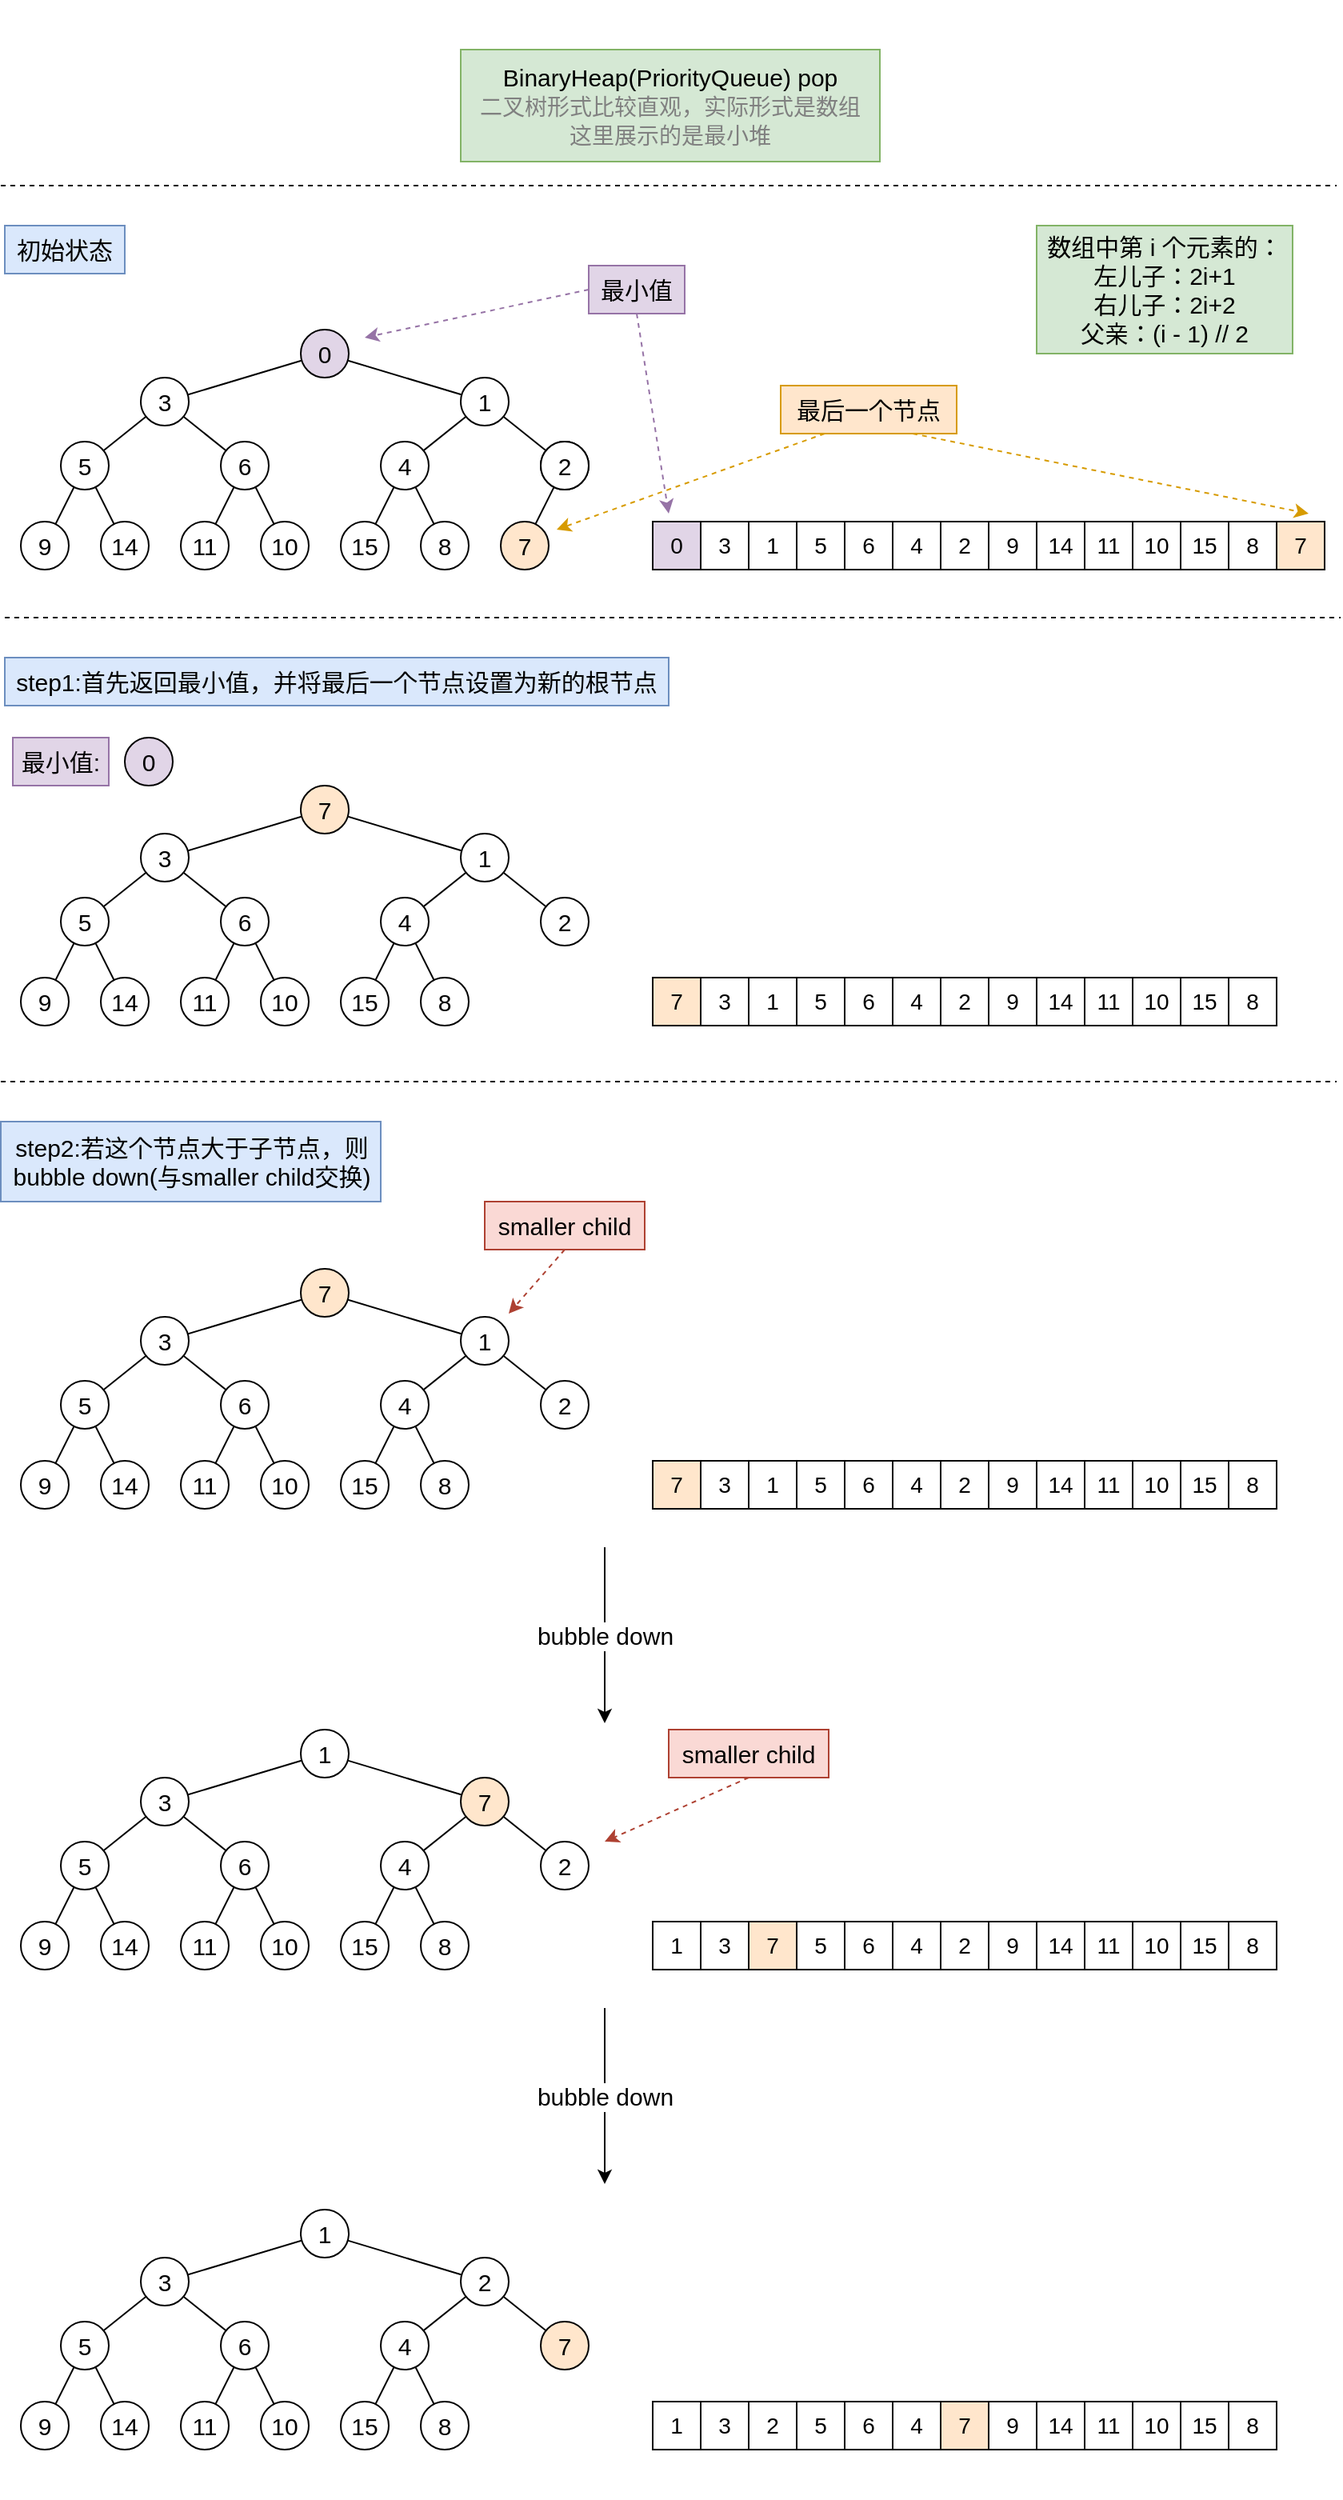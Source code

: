 <mxfile>
    <diagram id="zaUrqFMK4C-lqB4-PGLN" name="Page-1">
        <mxGraphModel dx="944" dy="985" grid="1" gridSize="10" guides="1" tooltips="1" connect="1" arrows="1" fold="1" page="0" pageScale="1" pageWidth="850" pageHeight="1100" background="#ffffff" math="0" shadow="0">
            <root>
                <mxCell id="0"/>
                <mxCell id="1" parent="0"/>
                <mxCell id="56" value="BinaryHeap(PriorityQueue) pop&lt;br&gt;&lt;font style=&quot;font-size: 14px;&quot; color=&quot;#808080&quot;&gt;二叉树形式比较直观，实际形式是数组&lt;br&gt;这里展示的是最小堆&lt;br&gt;&lt;/font&gt;" style="text;html=1;strokeColor=#82b366;fillColor=#d5e8d4;align=center;verticalAlign=middle;whiteSpace=wrap;rounded=0;fontSize=15;fontColor=#000000;" parent="1" vertex="1">
                    <mxGeometry x="290" y="-20" width="262" height="70" as="geometry"/>
                </mxCell>
                <mxCell id="57" value="" style="line;strokeWidth=1;html=1;fontColor=#000000;dashed=1;fillColor=#FFFFFF;strokeColor=#FFFFFF;" parent="1" vertex="1">
                    <mxGeometry x="5" y="-50" width="835" height="10" as="geometry"/>
                </mxCell>
                <mxCell id="58" value="" style="line;strokeWidth=1;html=1;fontColor=#000000;dashed=1;strokeColor=#000000;" parent="1" vertex="1">
                    <mxGeometry x="2.5" y="60" width="835" height="10" as="geometry"/>
                </mxCell>
                <mxCell id="59" value="初始状态" style="text;html=1;strokeColor=#6c8ebf;fillColor=#dae8fc;align=center;verticalAlign=middle;whiteSpace=wrap;rounded=0;strokeWidth=1;fontColor=#000000;fontSize=15;" parent="1" vertex="1">
                    <mxGeometry x="5" y="90" width="75" height="30" as="geometry"/>
                </mxCell>
                <mxCell id="73" value="数组中第 i 个元素的：&lt;br&gt;左儿子：2i+1&lt;br&gt;右儿子：2i+2&lt;br&gt;父亲：(i - 1) // 2" style="text;html=1;strokeColor=#82b366;fillColor=#d5e8d4;align=center;verticalAlign=middle;whiteSpace=wrap;rounded=0;strokeWidth=1;fontSize=15;fontColor=#000000;" parent="1" vertex="1">
                    <mxGeometry x="650" y="90" width="160" height="80" as="geometry"/>
                </mxCell>
                <mxCell id="74" value="" style="line;strokeWidth=1;html=1;fontColor=#000000;dashed=1;strokeColor=#000000;" parent="1" vertex="1">
                    <mxGeometry x="5" y="330" width="835" height="10" as="geometry"/>
                </mxCell>
                <mxCell id="75" value="step1:首先返回最小值，并将最后一个节点设置为新的根节点" style="text;html=1;strokeColor=#6c8ebf;fillColor=#dae8fc;align=center;verticalAlign=middle;whiteSpace=wrap;rounded=0;strokeWidth=1;fontColor=#000000;fontSize=15;" parent="1" vertex="1">
                    <mxGeometry x="5" y="360" width="415" height="30" as="geometry"/>
                </mxCell>
                <mxCell id="76" value="" style="endArrow=none;html=1;fontSize=15;strokeColor=#000000;fontColor=#000000;" parent="1" edge="1">
                    <mxGeometry width="50" height="50" relative="1" as="geometry">
                        <mxPoint x="105" y="485" as="sourcePoint"/>
                        <mxPoint x="155" y="525" as="targetPoint"/>
                    </mxGeometry>
                </mxCell>
                <mxCell id="77" value="" style="endArrow=none;html=1;fontSize=15;strokeColor=#000000;fontColor=#000000;" parent="1" edge="1">
                    <mxGeometry width="50" height="50" relative="1" as="geometry">
                        <mxPoint x="305" y="485" as="sourcePoint"/>
                        <mxPoint x="255" y="525" as="targetPoint"/>
                    </mxGeometry>
                </mxCell>
                <mxCell id="78" value="" style="endArrow=none;html=1;fontSize=15;strokeColor=#000000;fontColor=#000000;" parent="1" edge="1">
                    <mxGeometry width="50" height="50" relative="1" as="geometry">
                        <mxPoint x="305" y="485" as="sourcePoint"/>
                        <mxPoint x="355" y="525" as="targetPoint"/>
                    </mxGeometry>
                </mxCell>
                <mxCell id="80" value="" style="endArrow=none;html=1;fontSize=15;strokeColor=#000000;fontColor=#000000;" parent="1" edge="1">
                    <mxGeometry width="50" height="50" relative="1" as="geometry">
                        <mxPoint x="280" y="575" as="sourcePoint"/>
                        <mxPoint x="255" y="525" as="targetPoint"/>
                    </mxGeometry>
                </mxCell>
                <mxCell id="81" value="" style="endArrow=none;html=1;fontSize=15;strokeColor=#000000;fontColor=#000000;" parent="1" edge="1">
                    <mxGeometry width="50" height="50" relative="1" as="geometry">
                        <mxPoint x="230" y="575" as="sourcePoint"/>
                        <mxPoint x="255" y="525" as="targetPoint"/>
                    </mxGeometry>
                </mxCell>
                <mxCell id="82" value="" style="endArrow=none;html=1;fontSize=15;strokeColor=#000000;fontColor=#000000;" parent="1" edge="1">
                    <mxGeometry width="50" height="50" relative="1" as="geometry">
                        <mxPoint x="180" y="575" as="sourcePoint"/>
                        <mxPoint x="155" y="525" as="targetPoint"/>
                    </mxGeometry>
                </mxCell>
                <mxCell id="83" value="" style="endArrow=none;html=1;fontSize=15;strokeColor=#000000;fontColor=#000000;" parent="1" edge="1">
                    <mxGeometry width="50" height="50" relative="1" as="geometry">
                        <mxPoint x="130" y="575" as="sourcePoint"/>
                        <mxPoint x="155" y="525" as="targetPoint"/>
                    </mxGeometry>
                </mxCell>
                <mxCell id="84" value="" style="endArrow=none;html=1;fontSize=15;strokeColor=#000000;fontColor=#000000;" parent="1" edge="1">
                    <mxGeometry width="50" height="50" relative="1" as="geometry">
                        <mxPoint x="80" y="575" as="sourcePoint"/>
                        <mxPoint x="55" y="525" as="targetPoint"/>
                    </mxGeometry>
                </mxCell>
                <mxCell id="85" value="" style="endArrow=none;html=1;fontSize=15;strokeColor=#000000;fontColor=#000000;" parent="1" edge="1">
                    <mxGeometry width="50" height="50" relative="1" as="geometry">
                        <mxPoint x="30" y="575" as="sourcePoint"/>
                        <mxPoint x="55" y="525" as="targetPoint"/>
                    </mxGeometry>
                </mxCell>
                <mxCell id="86" value="" style="endArrow=none;html=1;fontSize=15;strokeColor=#000000;fontColor=#000000;" parent="1" edge="1">
                    <mxGeometry width="50" height="50" relative="1" as="geometry">
                        <mxPoint x="105" y="485" as="sourcePoint"/>
                        <mxPoint x="55" y="525" as="targetPoint"/>
                    </mxGeometry>
                </mxCell>
                <mxCell id="87" value="" style="endArrow=none;html=1;fontSize=15;strokeColor=#000000;fontColor=#000000;" parent="1" edge="1">
                    <mxGeometry width="50" height="50" relative="1" as="geometry">
                        <mxPoint x="105" y="485" as="sourcePoint"/>
                        <mxPoint x="205" y="455" as="targetPoint"/>
                    </mxGeometry>
                </mxCell>
                <mxCell id="88" value="" style="endArrow=none;html=1;fontSize=15;strokeColor=#000000;fontColor=#000000;" parent="1" edge="1">
                    <mxGeometry width="50" height="50" relative="1" as="geometry">
                        <mxPoint x="305" y="485" as="sourcePoint"/>
                        <mxPoint x="205" y="455" as="targetPoint"/>
                    </mxGeometry>
                </mxCell>
                <mxCell id="89" value="3" style="ellipse;whiteSpace=wrap;html=1;aspect=fixed;fontSize=15;strokeColor=#000000;fontColor=#000000;fillColor=#FFFFFF;" parent="1" vertex="1">
                    <mxGeometry x="90" y="470" width="30" height="30" as="geometry"/>
                </mxCell>
                <mxCell id="90" value="7" style="ellipse;whiteSpace=wrap;html=1;aspect=fixed;fontSize=15;strokeColor=#000000;fillColor=#ffe6cc;" parent="1" vertex="1">
                    <mxGeometry x="190" y="440" width="30" height="30" as="geometry"/>
                </mxCell>
                <mxCell id="91" value="1" style="ellipse;whiteSpace=wrap;html=1;aspect=fixed;fontSize=15;strokeColor=#000000;fontColor=#000000;fillColor=#FFFFFF;" parent="1" vertex="1">
                    <mxGeometry x="290" y="470" width="30" height="30" as="geometry"/>
                </mxCell>
                <mxCell id="92" value="5" style="ellipse;whiteSpace=wrap;html=1;aspect=fixed;fontSize=15;strokeColor=#000000;fontColor=#000000;fillColor=#FFFFFF;" parent="1" vertex="1">
                    <mxGeometry x="40" y="510" width="30" height="30" as="geometry"/>
                </mxCell>
                <mxCell id="93" value="6" style="ellipse;whiteSpace=wrap;html=1;aspect=fixed;fontSize=15;strokeColor=#000000;fontColor=#000000;fillColor=#FFFFFF;" parent="1" vertex="1">
                    <mxGeometry x="140" y="510" width="30" height="30" as="geometry"/>
                </mxCell>
                <mxCell id="94" value="4" style="ellipse;whiteSpace=wrap;html=1;aspect=fixed;fontSize=15;strokeColor=#000000;fontColor=#000000;fillColor=#FFFFFF;" parent="1" vertex="1">
                    <mxGeometry x="240" y="510" width="30" height="30" as="geometry"/>
                </mxCell>
                <mxCell id="95" value="2" style="ellipse;whiteSpace=wrap;html=1;aspect=fixed;fontSize=15;strokeColor=#000000;fontColor=#000000;fillColor=#FFFFFF;" parent="1" vertex="1">
                    <mxGeometry x="340" y="510" width="30" height="30" as="geometry"/>
                </mxCell>
                <mxCell id="96" value="9" style="ellipse;whiteSpace=wrap;html=1;aspect=fixed;fontSize=15;strokeColor=#000000;fontColor=#000000;fillColor=#FFFFFF;" parent="1" vertex="1">
                    <mxGeometry x="15" y="560" width="30" height="30" as="geometry"/>
                </mxCell>
                <mxCell id="97" value="14" style="ellipse;whiteSpace=wrap;html=1;aspect=fixed;fontSize=15;strokeColor=#000000;fontColor=#000000;fillColor=#FFFFFF;" parent="1" vertex="1">
                    <mxGeometry x="65" y="560" width="30" height="30" as="geometry"/>
                </mxCell>
                <mxCell id="98" value="11" style="ellipse;whiteSpace=wrap;html=1;aspect=fixed;fontSize=15;strokeColor=#000000;fontColor=#000000;fillColor=#FFFFFF;" parent="1" vertex="1">
                    <mxGeometry x="115" y="560" width="30" height="30" as="geometry"/>
                </mxCell>
                <mxCell id="99" value="10" style="ellipse;whiteSpace=wrap;html=1;aspect=fixed;fontSize=15;strokeColor=#000000;fontColor=#000000;fillColor=#FFFFFF;" parent="1" vertex="1">
                    <mxGeometry x="165" y="560" width="30" height="30" as="geometry"/>
                </mxCell>
                <mxCell id="100" value="15" style="ellipse;whiteSpace=wrap;html=1;aspect=fixed;fontSize=15;strokeColor=#000000;fontColor=#000000;fillColor=#FFFFFF;" parent="1" vertex="1">
                    <mxGeometry x="215" y="560" width="30" height="30" as="geometry"/>
                </mxCell>
                <mxCell id="101" value="8" style="ellipse;whiteSpace=wrap;html=1;aspect=fixed;fontSize=15;strokeColor=#000000;fontColor=#000000;fillColor=#FFFFFF;" parent="1" vertex="1">
                    <mxGeometry x="265" y="560" width="30" height="30" as="geometry"/>
                </mxCell>
                <mxCell id="103" value="7" style="whiteSpace=wrap;html=1;aspect=fixed;strokeColor=#000000;strokeWidth=1;fontSize=14;fillColor=#ffe6cc;" parent="1" vertex="1">
                    <mxGeometry x="410" y="560" width="30" height="30" as="geometry"/>
                </mxCell>
                <mxCell id="104" value="3" style="whiteSpace=wrap;html=1;aspect=fixed;strokeColor=#000000;strokeWidth=1;fontSize=14;fontColor=#000000;fillColor=#FFFFFF;" parent="1" vertex="1">
                    <mxGeometry x="440" y="560" width="30" height="30" as="geometry"/>
                </mxCell>
                <mxCell id="105" value="1" style="whiteSpace=wrap;html=1;aspect=fixed;strokeColor=#000000;strokeWidth=1;fontSize=14;fontColor=#000000;fillColor=#FFFFFF;" parent="1" vertex="1">
                    <mxGeometry x="470" y="560" width="30" height="30" as="geometry"/>
                </mxCell>
                <mxCell id="106" value="5" style="whiteSpace=wrap;html=1;aspect=fixed;strokeColor=#000000;strokeWidth=1;fontSize=14;fontColor=#000000;fillColor=#FFFFFF;" parent="1" vertex="1">
                    <mxGeometry x="500" y="560" width="30" height="30" as="geometry"/>
                </mxCell>
                <mxCell id="107" value="6" style="whiteSpace=wrap;html=1;aspect=fixed;strokeColor=#000000;strokeWidth=1;fontSize=14;fontColor=#000000;fillColor=#FFFFFF;" parent="1" vertex="1">
                    <mxGeometry x="530" y="560" width="30" height="30" as="geometry"/>
                </mxCell>
                <mxCell id="108" value="4" style="whiteSpace=wrap;html=1;aspect=fixed;strokeColor=#000000;strokeWidth=1;fontSize=14;fontColor=#000000;fillColor=#FFFFFF;" parent="1" vertex="1">
                    <mxGeometry x="560" y="560" width="30" height="30" as="geometry"/>
                </mxCell>
                <mxCell id="109" value="2" style="whiteSpace=wrap;html=1;aspect=fixed;strokeColor=#000000;strokeWidth=1;fontSize=14;fontColor=#000000;fillColor=#FFFFFF;" parent="1" vertex="1">
                    <mxGeometry x="590" y="560" width="30" height="30" as="geometry"/>
                </mxCell>
                <mxCell id="110" value="9" style="whiteSpace=wrap;html=1;aspect=fixed;strokeColor=#000000;strokeWidth=1;fontSize=14;fontColor=#000000;fillColor=#FFFFFF;" parent="1" vertex="1">
                    <mxGeometry x="620" y="560" width="30" height="30" as="geometry"/>
                </mxCell>
                <mxCell id="111" value="14" style="whiteSpace=wrap;html=1;aspect=fixed;strokeColor=#000000;strokeWidth=1;fontSize=14;fontColor=#000000;fillColor=#FFFFFF;" parent="1" vertex="1">
                    <mxGeometry x="650" y="560" width="30" height="30" as="geometry"/>
                </mxCell>
                <mxCell id="112" value="11" style="whiteSpace=wrap;html=1;aspect=fixed;strokeColor=#000000;strokeWidth=1;fontSize=14;fontColor=#000000;fillColor=#FFFFFF;" parent="1" vertex="1">
                    <mxGeometry x="680" y="560" width="30" height="30" as="geometry"/>
                </mxCell>
                <mxCell id="113" value="10" style="whiteSpace=wrap;html=1;aspect=fixed;strokeColor=#000000;strokeWidth=1;fontSize=14;fontColor=#000000;fillColor=#FFFFFF;" parent="1" vertex="1">
                    <mxGeometry x="710" y="560" width="30" height="30" as="geometry"/>
                </mxCell>
                <mxCell id="114" value="15" style="whiteSpace=wrap;html=1;aspect=fixed;strokeColor=#000000;strokeWidth=1;fontSize=14;fontColor=#000000;fillColor=#FFFFFF;" parent="1" vertex="1">
                    <mxGeometry x="740" y="560" width="30" height="30" as="geometry"/>
                </mxCell>
                <mxCell id="115" value="8" style="whiteSpace=wrap;html=1;aspect=fixed;strokeColor=#000000;strokeWidth=1;fontSize=14;fontColor=#000000;fillColor=#FFFFFF;" parent="1" vertex="1">
                    <mxGeometry x="770" y="560" width="30" height="30" as="geometry"/>
                </mxCell>
                <mxCell id="117" value="" style="line;strokeWidth=1;html=1;fontColor=#000000;dashed=1;strokeColor=#000000;" parent="1" vertex="1">
                    <mxGeometry x="2.5" y="620" width="835" height="10" as="geometry"/>
                </mxCell>
                <mxCell id="118" value="step2:若这个节点大于子节点，则bubble down(与smaller child交换)" style="text;html=1;strokeColor=#6c8ebf;fillColor=#dae8fc;align=center;verticalAlign=middle;whiteSpace=wrap;rounded=0;strokeWidth=1;fontColor=#000000;fontSize=15;" parent="1" vertex="1">
                    <mxGeometry x="2.5" y="650" width="237.5" height="50" as="geometry"/>
                </mxCell>
                <mxCell id="201" value="bubble down" style="endArrow=classic;html=1;strokeColor=#000000;fontSize=15;fontColor=#000000;labelBackgroundColor=#FFFFFF;" parent="1" edge="1">
                    <mxGeometry width="50" height="50" relative="1" as="geometry">
                        <mxPoint x="380" y="916" as="sourcePoint"/>
                        <mxPoint x="380" y="1026" as="targetPoint"/>
                    </mxGeometry>
                </mxCell>
                <mxCell id="243" value="bubble down" style="endArrow=classic;html=1;strokeColor=#000000;fontSize=15;fontColor=#000000;labelBackgroundColor=#FFFFFF;" parent="1" edge="1">
                    <mxGeometry x="-0.006" width="50" height="50" relative="1" as="geometry">
                        <mxPoint x="380" y="1204" as="sourcePoint"/>
                        <mxPoint x="380" y="1314" as="targetPoint"/>
                        <mxPoint as="offset"/>
                    </mxGeometry>
                </mxCell>
                <mxCell id="334" value="" style="line;strokeWidth=1;html=1;fontColor=#000000;dashed=1;strokeColor=#FFFFFF;fillColor=#FFFFFF;" parent="1" vertex="1">
                    <mxGeometry x="5" y="1500" width="835" height="10" as="geometry"/>
                </mxCell>
                <mxCell id="346" value="" style="endArrow=none;html=1;fontSize=15;fontColor=#000000;" edge="1" parent="1">
                    <mxGeometry width="50" height="50" relative="1" as="geometry">
                        <mxPoint x="105" y="200" as="sourcePoint"/>
                        <mxPoint x="155" y="240" as="targetPoint"/>
                    </mxGeometry>
                </mxCell>
                <mxCell id="347" value="" style="endArrow=none;html=1;fontSize=15;fontColor=#000000;" edge="1" parent="1">
                    <mxGeometry width="50" height="50" relative="1" as="geometry">
                        <mxPoint x="305" y="200" as="sourcePoint"/>
                        <mxPoint x="255" y="240" as="targetPoint"/>
                    </mxGeometry>
                </mxCell>
                <mxCell id="348" value="" style="endArrow=none;html=1;fontSize=15;fontColor=#000000;startArrow=none;" edge="1" source="388" parent="1">
                    <mxGeometry width="50" height="50" relative="1" as="geometry">
                        <mxPoint x="305" y="200" as="sourcePoint"/>
                        <mxPoint x="355.0" y="240" as="targetPoint"/>
                    </mxGeometry>
                </mxCell>
                <mxCell id="349" value="" style="endArrow=none;html=1;fontSize=15;fontColor=#000000;startArrow=none;" edge="1" source="388" parent="1">
                    <mxGeometry width="50" height="50" relative="1" as="geometry">
                        <mxPoint x="330" y="290" as="sourcePoint"/>
                        <mxPoint x="355.0" y="240" as="targetPoint"/>
                    </mxGeometry>
                </mxCell>
                <mxCell id="350" value="" style="endArrow=none;html=1;fontSize=15;fontColor=#000000;" edge="1" parent="1">
                    <mxGeometry width="50" height="50" relative="1" as="geometry">
                        <mxPoint x="280" y="290" as="sourcePoint"/>
                        <mxPoint x="255" y="240" as="targetPoint"/>
                    </mxGeometry>
                </mxCell>
                <mxCell id="351" value="" style="endArrow=none;html=1;fontSize=15;fontColor=#000000;" edge="1" parent="1">
                    <mxGeometry width="50" height="50" relative="1" as="geometry">
                        <mxPoint x="230" y="290" as="sourcePoint"/>
                        <mxPoint x="255" y="240" as="targetPoint"/>
                    </mxGeometry>
                </mxCell>
                <mxCell id="352" value="" style="endArrow=none;html=1;fontSize=15;fontColor=#000000;" edge="1" parent="1">
                    <mxGeometry width="50" height="50" relative="1" as="geometry">
                        <mxPoint x="180" y="290" as="sourcePoint"/>
                        <mxPoint x="155" y="240" as="targetPoint"/>
                    </mxGeometry>
                </mxCell>
                <mxCell id="353" value="" style="endArrow=none;html=1;fontSize=15;fontColor=#000000;" edge="1" parent="1">
                    <mxGeometry width="50" height="50" relative="1" as="geometry">
                        <mxPoint x="130" y="290" as="sourcePoint"/>
                        <mxPoint x="155" y="240" as="targetPoint"/>
                    </mxGeometry>
                </mxCell>
                <mxCell id="354" value="" style="endArrow=none;html=1;fontSize=15;fontColor=#000000;" edge="1" parent="1">
                    <mxGeometry width="50" height="50" relative="1" as="geometry">
                        <mxPoint x="80" y="290" as="sourcePoint"/>
                        <mxPoint x="55" y="240" as="targetPoint"/>
                    </mxGeometry>
                </mxCell>
                <mxCell id="355" value="" style="endArrow=none;html=1;fontSize=15;fontColor=#000000;" edge="1" parent="1">
                    <mxGeometry width="50" height="50" relative="1" as="geometry">
                        <mxPoint x="30" y="290" as="sourcePoint"/>
                        <mxPoint x="55" y="240" as="targetPoint"/>
                    </mxGeometry>
                </mxCell>
                <mxCell id="356" value="" style="endArrow=none;html=1;fontSize=15;fontColor=#000000;" edge="1" parent="1">
                    <mxGeometry width="50" height="50" relative="1" as="geometry">
                        <mxPoint x="105" y="200" as="sourcePoint"/>
                        <mxPoint x="55" y="240" as="targetPoint"/>
                    </mxGeometry>
                </mxCell>
                <mxCell id="357" value="" style="endArrow=none;html=1;fontSize=15;fontColor=#000000;" edge="1" parent="1">
                    <mxGeometry width="50" height="50" relative="1" as="geometry">
                        <mxPoint x="105" y="200" as="sourcePoint"/>
                        <mxPoint x="205" y="170" as="targetPoint"/>
                    </mxGeometry>
                </mxCell>
                <mxCell id="358" value="" style="endArrow=none;html=1;fontSize=15;fontColor=#000000;" edge="1" parent="1">
                    <mxGeometry width="50" height="50" relative="1" as="geometry">
                        <mxPoint x="305" y="200" as="sourcePoint"/>
                        <mxPoint x="205" y="170" as="targetPoint"/>
                    </mxGeometry>
                </mxCell>
                <mxCell id="359" value="3" style="ellipse;whiteSpace=wrap;html=1;aspect=fixed;fontSize=15;" vertex="1" parent="1">
                    <mxGeometry x="90" y="185" width="30" height="30" as="geometry"/>
                </mxCell>
                <mxCell id="360" value="0" style="ellipse;whiteSpace=wrap;html=1;aspect=fixed;fontSize=15;fillColor=#e1d5e7;strokeColor=#000000;" vertex="1" parent="1">
                    <mxGeometry x="190" y="155" width="30" height="30" as="geometry"/>
                </mxCell>
                <mxCell id="361" value="5" style="ellipse;whiteSpace=wrap;html=1;aspect=fixed;fontSize=15;" vertex="1" parent="1">
                    <mxGeometry x="40" y="225" width="30" height="30" as="geometry"/>
                </mxCell>
                <mxCell id="362" value="6" style="ellipse;whiteSpace=wrap;html=1;aspect=fixed;fontSize=15;" vertex="1" parent="1">
                    <mxGeometry x="140" y="225" width="30" height="30" as="geometry"/>
                </mxCell>
                <mxCell id="363" value="4" style="ellipse;whiteSpace=wrap;html=1;aspect=fixed;fontSize=15;" vertex="1" parent="1">
                    <mxGeometry x="240" y="225" width="30" height="30" as="geometry"/>
                </mxCell>
                <mxCell id="364" value="9" style="ellipse;whiteSpace=wrap;html=1;aspect=fixed;fontSize=15;" vertex="1" parent="1">
                    <mxGeometry x="15" y="275" width="30" height="30" as="geometry"/>
                </mxCell>
                <mxCell id="365" value="14" style="ellipse;whiteSpace=wrap;html=1;aspect=fixed;fontSize=15;" vertex="1" parent="1">
                    <mxGeometry x="65" y="275" width="30" height="30" as="geometry"/>
                </mxCell>
                <mxCell id="366" value="11" style="ellipse;whiteSpace=wrap;html=1;aspect=fixed;fontSize=15;" vertex="1" parent="1">
                    <mxGeometry x="115" y="275" width="30" height="30" as="geometry"/>
                </mxCell>
                <mxCell id="367" value="10" style="ellipse;whiteSpace=wrap;html=1;aspect=fixed;fontSize=15;" vertex="1" parent="1">
                    <mxGeometry x="165" y="275" width="30" height="30" as="geometry"/>
                </mxCell>
                <mxCell id="368" value="15" style="ellipse;whiteSpace=wrap;html=1;aspect=fixed;fontSize=15;" vertex="1" parent="1">
                    <mxGeometry x="215" y="275" width="30" height="30" as="geometry"/>
                </mxCell>
                <mxCell id="369" value="8" style="ellipse;whiteSpace=wrap;html=1;aspect=fixed;fontSize=15;" vertex="1" parent="1">
                    <mxGeometry x="265" y="275" width="30" height="30" as="geometry"/>
                </mxCell>
                <mxCell id="370" value="0" style="whiteSpace=wrap;html=1;aspect=fixed;strokeWidth=1;fontSize=14;fillColor=#e1d5e7;strokeColor=#000000;" vertex="1" parent="1">
                    <mxGeometry x="410" y="275" width="30" height="30" as="geometry"/>
                </mxCell>
                <mxCell id="371" value="3" style="whiteSpace=wrap;html=1;aspect=fixed;strokeWidth=1;fontSize=14;" vertex="1" parent="1">
                    <mxGeometry x="440" y="275" width="30" height="30" as="geometry"/>
                </mxCell>
                <mxCell id="372" value="2" style="whiteSpace=wrap;html=1;aspect=fixed;strokeWidth=1;fontSize=14;" vertex="1" parent="1">
                    <mxGeometry x="590" y="275" width="30" height="30" as="geometry"/>
                </mxCell>
                <mxCell id="373" value="5" style="whiteSpace=wrap;html=1;aspect=fixed;strokeWidth=1;fontSize=14;" vertex="1" parent="1">
                    <mxGeometry x="500" y="275" width="30" height="30" as="geometry"/>
                </mxCell>
                <mxCell id="374" value="6" style="whiteSpace=wrap;html=1;aspect=fixed;strokeWidth=1;fontSize=14;" vertex="1" parent="1">
                    <mxGeometry x="530" y="275" width="30" height="30" as="geometry"/>
                </mxCell>
                <mxCell id="375" value="4" style="whiteSpace=wrap;html=1;aspect=fixed;strokeWidth=1;fontSize=14;" vertex="1" parent="1">
                    <mxGeometry x="560" y="275" width="30" height="30" as="geometry"/>
                </mxCell>
                <mxCell id="376" value="1" style="whiteSpace=wrap;html=1;aspect=fixed;strokeWidth=1;fontSize=14;" vertex="1" parent="1">
                    <mxGeometry x="470" y="275" width="30" height="30" as="geometry"/>
                </mxCell>
                <mxCell id="377" value="9" style="whiteSpace=wrap;html=1;aspect=fixed;strokeWidth=1;fontSize=14;" vertex="1" parent="1">
                    <mxGeometry x="620" y="275" width="30" height="30" as="geometry"/>
                </mxCell>
                <mxCell id="378" value="14" style="whiteSpace=wrap;html=1;aspect=fixed;strokeWidth=1;fontSize=14;" vertex="1" parent="1">
                    <mxGeometry x="650" y="275" width="30" height="30" as="geometry"/>
                </mxCell>
                <mxCell id="379" value="11" style="whiteSpace=wrap;html=1;aspect=fixed;strokeWidth=1;fontSize=14;" vertex="1" parent="1">
                    <mxGeometry x="680" y="275" width="30" height="30" as="geometry"/>
                </mxCell>
                <mxCell id="380" value="10" style="whiteSpace=wrap;html=1;aspect=fixed;strokeWidth=1;fontSize=14;" vertex="1" parent="1">
                    <mxGeometry x="710" y="275" width="30" height="30" as="geometry"/>
                </mxCell>
                <mxCell id="381" value="15" style="whiteSpace=wrap;html=1;aspect=fixed;strokeWidth=1;fontSize=14;" vertex="1" parent="1">
                    <mxGeometry x="740" y="275" width="30" height="30" as="geometry"/>
                </mxCell>
                <mxCell id="382" value="8" style="whiteSpace=wrap;html=1;aspect=fixed;strokeWidth=1;fontSize=14;" vertex="1" parent="1">
                    <mxGeometry x="770" y="275" width="30" height="30" as="geometry"/>
                </mxCell>
                <mxCell id="383" value="7" style="whiteSpace=wrap;html=1;aspect=fixed;strokeWidth=1;fontSize=14;fillColor=#ffe6cc;strokeColor=#000000;" vertex="1" parent="1">
                    <mxGeometry x="800" y="275" width="30" height="30" as="geometry"/>
                </mxCell>
                <mxCell id="384" value="" style="endArrow=none;html=1;fontSize=15;fontColor=#000000;startArrow=none;" edge="1" source="386" target="388" parent="1">
                    <mxGeometry width="50" height="50" relative="1" as="geometry">
                        <mxPoint x="305" y="200.0" as="sourcePoint"/>
                        <mxPoint x="355" y="240.0" as="targetPoint"/>
                    </mxGeometry>
                </mxCell>
                <mxCell id="385" value="" style="endArrow=none;html=1;fontSize=15;fontColor=#000000;" edge="1" target="386" parent="1">
                    <mxGeometry width="50" height="50" relative="1" as="geometry">
                        <mxPoint x="305" y="200.0" as="sourcePoint"/>
                        <mxPoint x="334.393" y="229.393" as="targetPoint"/>
                    </mxGeometry>
                </mxCell>
                <mxCell id="386" value="1" style="ellipse;whiteSpace=wrap;html=1;aspect=fixed;fontSize=15;" vertex="1" parent="1">
                    <mxGeometry x="290" y="185" width="30" height="30" as="geometry"/>
                </mxCell>
                <mxCell id="387" value="" style="endArrow=none;html=1;fontSize=15;fontColor=#000000;" edge="1" target="388" parent="1">
                    <mxGeometry width="50" height="50" relative="1" as="geometry">
                        <mxPoint x="330.0" y="290.0" as="sourcePoint"/>
                        <mxPoint x="355" y="240.0" as="targetPoint"/>
                    </mxGeometry>
                </mxCell>
                <mxCell id="388" value="2" style="ellipse;whiteSpace=wrap;html=1;aspect=fixed;fontSize=15;" vertex="1" parent="1">
                    <mxGeometry x="340" y="225" width="30" height="30" as="geometry"/>
                </mxCell>
                <mxCell id="389" value="7" style="ellipse;whiteSpace=wrap;html=1;aspect=fixed;fontSize=15;fillColor=#ffe6cc;strokeColor=#000000;" vertex="1" parent="1">
                    <mxGeometry x="315" y="275" width="30" height="30" as="geometry"/>
                </mxCell>
                <mxCell id="390" value="2" style="ellipse;whiteSpace=wrap;html=1;aspect=fixed;fontSize=15;" vertex="1" parent="1">
                    <mxGeometry x="340" y="225" width="30" height="30" as="geometry"/>
                </mxCell>
                <mxCell id="393" style="edgeStyle=none;html=1;exitX=0;exitY=0.5;exitDx=0;exitDy=0;fontSize=15;fillColor=#e1d5e7;strokeColor=#9673a6;dashed=1;" edge="1" parent="1" source="392">
                    <mxGeometry relative="1" as="geometry">
                        <mxPoint x="230" y="160" as="targetPoint"/>
                    </mxGeometry>
                </mxCell>
                <mxCell id="394" style="edgeStyle=none;html=1;exitX=0.5;exitY=1;exitDx=0;exitDy=0;fontSize=15;fillColor=#e1d5e7;strokeColor=#9673a6;dashed=1;" edge="1" parent="1" source="392">
                    <mxGeometry relative="1" as="geometry">
                        <mxPoint x="420.0" y="270" as="targetPoint"/>
                    </mxGeometry>
                </mxCell>
                <mxCell id="392" value="最小值" style="rounded=0;whiteSpace=wrap;html=1;fillColor=#e1d5e7;strokeColor=#9673a6;fontSize=15;" vertex="1" parent="1">
                    <mxGeometry x="370" y="115" width="60" height="30" as="geometry"/>
                </mxCell>
                <mxCell id="396" style="edgeStyle=none;html=1;exitX=0.75;exitY=1;exitDx=0;exitDy=0;dashed=1;fontSize=15;fillColor=#ffe6cc;strokeColor=#d79b00;" edge="1" parent="1" source="395">
                    <mxGeometry relative="1" as="geometry">
                        <mxPoint x="820.0" y="270" as="targetPoint"/>
                    </mxGeometry>
                </mxCell>
                <mxCell id="397" style="edgeStyle=none;html=1;exitX=0.25;exitY=1;exitDx=0;exitDy=0;dashed=1;fontSize=15;fillColor=#ffe6cc;strokeColor=#d79b00;" edge="1" parent="1" source="395">
                    <mxGeometry relative="1" as="geometry">
                        <mxPoint x="350.0" y="280" as="targetPoint"/>
                    </mxGeometry>
                </mxCell>
                <mxCell id="395" value="最后一个节点" style="rounded=0;whiteSpace=wrap;html=1;fillColor=#ffe6cc;strokeColor=#d79b00;fontSize=15;" vertex="1" parent="1">
                    <mxGeometry x="490" y="190" width="110" height="30" as="geometry"/>
                </mxCell>
                <mxCell id="398" value="最小值:" style="rounded=0;whiteSpace=wrap;html=1;fillColor=#e1d5e7;strokeColor=#9673a6;fontSize=15;" vertex="1" parent="1">
                    <mxGeometry x="10" y="410" width="60" height="30" as="geometry"/>
                </mxCell>
                <mxCell id="399" value="0" style="ellipse;whiteSpace=wrap;html=1;aspect=fixed;fontSize=15;fillColor=#e1d5e7;strokeColor=#000000;" vertex="1" parent="1">
                    <mxGeometry x="80" y="410" width="30" height="30" as="geometry"/>
                </mxCell>
                <mxCell id="400" value="" style="endArrow=none;html=1;fontSize=15;strokeColor=#000000;fontColor=#000000;" edge="1" parent="1">
                    <mxGeometry width="50" height="50" relative="1" as="geometry">
                        <mxPoint x="105" y="787" as="sourcePoint"/>
                        <mxPoint x="155" y="827" as="targetPoint"/>
                    </mxGeometry>
                </mxCell>
                <mxCell id="401" value="" style="endArrow=none;html=1;fontSize=15;strokeColor=#000000;fontColor=#000000;" edge="1" parent="1">
                    <mxGeometry width="50" height="50" relative="1" as="geometry">
                        <mxPoint x="305" y="787" as="sourcePoint"/>
                        <mxPoint x="255" y="827" as="targetPoint"/>
                    </mxGeometry>
                </mxCell>
                <mxCell id="402" value="" style="endArrow=none;html=1;fontSize=15;strokeColor=#000000;fontColor=#000000;" edge="1" parent="1">
                    <mxGeometry width="50" height="50" relative="1" as="geometry">
                        <mxPoint x="305" y="787" as="sourcePoint"/>
                        <mxPoint x="355" y="827" as="targetPoint"/>
                    </mxGeometry>
                </mxCell>
                <mxCell id="403" value="" style="endArrow=none;html=1;fontSize=15;strokeColor=#000000;fontColor=#000000;" edge="1" parent="1">
                    <mxGeometry width="50" height="50" relative="1" as="geometry">
                        <mxPoint x="280" y="877" as="sourcePoint"/>
                        <mxPoint x="255" y="827" as="targetPoint"/>
                    </mxGeometry>
                </mxCell>
                <mxCell id="404" value="" style="endArrow=none;html=1;fontSize=15;strokeColor=#000000;fontColor=#000000;" edge="1" parent="1">
                    <mxGeometry width="50" height="50" relative="1" as="geometry">
                        <mxPoint x="230" y="877" as="sourcePoint"/>
                        <mxPoint x="255" y="827" as="targetPoint"/>
                    </mxGeometry>
                </mxCell>
                <mxCell id="405" value="" style="endArrow=none;html=1;fontSize=15;strokeColor=#000000;fontColor=#000000;" edge="1" parent="1">
                    <mxGeometry width="50" height="50" relative="1" as="geometry">
                        <mxPoint x="180" y="877" as="sourcePoint"/>
                        <mxPoint x="155" y="827" as="targetPoint"/>
                    </mxGeometry>
                </mxCell>
                <mxCell id="406" value="" style="endArrow=none;html=1;fontSize=15;strokeColor=#000000;fontColor=#000000;" edge="1" parent="1">
                    <mxGeometry width="50" height="50" relative="1" as="geometry">
                        <mxPoint x="130" y="877" as="sourcePoint"/>
                        <mxPoint x="155" y="827" as="targetPoint"/>
                    </mxGeometry>
                </mxCell>
                <mxCell id="407" value="" style="endArrow=none;html=1;fontSize=15;strokeColor=#000000;fontColor=#000000;" edge="1" parent="1">
                    <mxGeometry width="50" height="50" relative="1" as="geometry">
                        <mxPoint x="80" y="877" as="sourcePoint"/>
                        <mxPoint x="55" y="827" as="targetPoint"/>
                    </mxGeometry>
                </mxCell>
                <mxCell id="408" value="" style="endArrow=none;html=1;fontSize=15;strokeColor=#000000;fontColor=#000000;" edge="1" parent="1">
                    <mxGeometry width="50" height="50" relative="1" as="geometry">
                        <mxPoint x="30" y="877" as="sourcePoint"/>
                        <mxPoint x="55" y="827" as="targetPoint"/>
                    </mxGeometry>
                </mxCell>
                <mxCell id="409" value="" style="endArrow=none;html=1;fontSize=15;strokeColor=#000000;fontColor=#000000;" edge="1" parent="1">
                    <mxGeometry width="50" height="50" relative="1" as="geometry">
                        <mxPoint x="105" y="787" as="sourcePoint"/>
                        <mxPoint x="55" y="827" as="targetPoint"/>
                    </mxGeometry>
                </mxCell>
                <mxCell id="410" value="" style="endArrow=none;html=1;fontSize=15;strokeColor=#000000;fontColor=#000000;" edge="1" parent="1">
                    <mxGeometry width="50" height="50" relative="1" as="geometry">
                        <mxPoint x="105" y="787" as="sourcePoint"/>
                        <mxPoint x="205" y="757" as="targetPoint"/>
                    </mxGeometry>
                </mxCell>
                <mxCell id="411" value="" style="endArrow=none;html=1;fontSize=15;strokeColor=#000000;fontColor=#000000;" edge="1" parent="1">
                    <mxGeometry width="50" height="50" relative="1" as="geometry">
                        <mxPoint x="305" y="787" as="sourcePoint"/>
                        <mxPoint x="205" y="757" as="targetPoint"/>
                    </mxGeometry>
                </mxCell>
                <mxCell id="412" value="3" style="ellipse;whiteSpace=wrap;html=1;aspect=fixed;fontSize=15;strokeColor=#000000;fontColor=#000000;fillColor=#FFFFFF;" vertex="1" parent="1">
                    <mxGeometry x="90" y="772" width="30" height="30" as="geometry"/>
                </mxCell>
                <mxCell id="413" value="7" style="ellipse;whiteSpace=wrap;html=1;aspect=fixed;fontSize=15;strokeColor=#000000;fillColor=#ffe6cc;" vertex="1" parent="1">
                    <mxGeometry x="190" y="742" width="30" height="30" as="geometry"/>
                </mxCell>
                <mxCell id="414" value="1" style="ellipse;whiteSpace=wrap;html=1;aspect=fixed;fontSize=15;strokeColor=#000000;fontColor=#000000;fillColor=#FFFFFF;" vertex="1" parent="1">
                    <mxGeometry x="290" y="772" width="30" height="30" as="geometry"/>
                </mxCell>
                <mxCell id="415" value="5" style="ellipse;whiteSpace=wrap;html=1;aspect=fixed;fontSize=15;strokeColor=#000000;fontColor=#000000;fillColor=#FFFFFF;" vertex="1" parent="1">
                    <mxGeometry x="40" y="812" width="30" height="30" as="geometry"/>
                </mxCell>
                <mxCell id="416" value="6" style="ellipse;whiteSpace=wrap;html=1;aspect=fixed;fontSize=15;strokeColor=#000000;fontColor=#000000;fillColor=#FFFFFF;" vertex="1" parent="1">
                    <mxGeometry x="140" y="812" width="30" height="30" as="geometry"/>
                </mxCell>
                <mxCell id="417" value="4" style="ellipse;whiteSpace=wrap;html=1;aspect=fixed;fontSize=15;strokeColor=#000000;fontColor=#000000;fillColor=#FFFFFF;" vertex="1" parent="1">
                    <mxGeometry x="240" y="812" width="30" height="30" as="geometry"/>
                </mxCell>
                <mxCell id="418" value="2" style="ellipse;whiteSpace=wrap;html=1;aspect=fixed;fontSize=15;strokeColor=#000000;fontColor=#000000;fillColor=#FFFFFF;" vertex="1" parent="1">
                    <mxGeometry x="340" y="812" width="30" height="30" as="geometry"/>
                </mxCell>
                <mxCell id="419" value="9" style="ellipse;whiteSpace=wrap;html=1;aspect=fixed;fontSize=15;strokeColor=#000000;fontColor=#000000;fillColor=#FFFFFF;" vertex="1" parent="1">
                    <mxGeometry x="15" y="862" width="30" height="30" as="geometry"/>
                </mxCell>
                <mxCell id="420" value="14" style="ellipse;whiteSpace=wrap;html=1;aspect=fixed;fontSize=15;strokeColor=#000000;fontColor=#000000;fillColor=#FFFFFF;" vertex="1" parent="1">
                    <mxGeometry x="65" y="862" width="30" height="30" as="geometry"/>
                </mxCell>
                <mxCell id="421" value="11" style="ellipse;whiteSpace=wrap;html=1;aspect=fixed;fontSize=15;strokeColor=#000000;fontColor=#000000;fillColor=#FFFFFF;" vertex="1" parent="1">
                    <mxGeometry x="115" y="862" width="30" height="30" as="geometry"/>
                </mxCell>
                <mxCell id="422" value="10" style="ellipse;whiteSpace=wrap;html=1;aspect=fixed;fontSize=15;strokeColor=#000000;fontColor=#000000;fillColor=#FFFFFF;" vertex="1" parent="1">
                    <mxGeometry x="165" y="862" width="30" height="30" as="geometry"/>
                </mxCell>
                <mxCell id="423" value="15" style="ellipse;whiteSpace=wrap;html=1;aspect=fixed;fontSize=15;strokeColor=#000000;fontColor=#000000;fillColor=#FFFFFF;" vertex="1" parent="1">
                    <mxGeometry x="215" y="862" width="30" height="30" as="geometry"/>
                </mxCell>
                <mxCell id="424" value="8" style="ellipse;whiteSpace=wrap;html=1;aspect=fixed;fontSize=15;strokeColor=#000000;fontColor=#000000;fillColor=#FFFFFF;" vertex="1" parent="1">
                    <mxGeometry x="265" y="862" width="30" height="30" as="geometry"/>
                </mxCell>
                <mxCell id="425" value="7" style="whiteSpace=wrap;html=1;aspect=fixed;strokeColor=#000000;strokeWidth=1;fontSize=14;fillColor=#ffe6cc;" vertex="1" parent="1">
                    <mxGeometry x="410" y="862" width="30" height="30" as="geometry"/>
                </mxCell>
                <mxCell id="426" value="3" style="whiteSpace=wrap;html=1;aspect=fixed;strokeColor=#000000;strokeWidth=1;fontSize=14;fontColor=#000000;fillColor=#FFFFFF;" vertex="1" parent="1">
                    <mxGeometry x="440" y="862" width="30" height="30" as="geometry"/>
                </mxCell>
                <mxCell id="427" value="1" style="whiteSpace=wrap;html=1;aspect=fixed;strokeColor=#000000;strokeWidth=1;fontSize=14;fontColor=#000000;fillColor=#FFFFFF;" vertex="1" parent="1">
                    <mxGeometry x="470" y="862" width="30" height="30" as="geometry"/>
                </mxCell>
                <mxCell id="428" value="5" style="whiteSpace=wrap;html=1;aspect=fixed;strokeColor=#000000;strokeWidth=1;fontSize=14;fontColor=#000000;fillColor=#FFFFFF;" vertex="1" parent="1">
                    <mxGeometry x="500" y="862" width="30" height="30" as="geometry"/>
                </mxCell>
                <mxCell id="429" value="6" style="whiteSpace=wrap;html=1;aspect=fixed;strokeColor=#000000;strokeWidth=1;fontSize=14;fontColor=#000000;fillColor=#FFFFFF;" vertex="1" parent="1">
                    <mxGeometry x="530" y="862" width="30" height="30" as="geometry"/>
                </mxCell>
                <mxCell id="430" value="4" style="whiteSpace=wrap;html=1;aspect=fixed;strokeColor=#000000;strokeWidth=1;fontSize=14;fontColor=#000000;fillColor=#FFFFFF;" vertex="1" parent="1">
                    <mxGeometry x="560" y="862" width="30" height="30" as="geometry"/>
                </mxCell>
                <mxCell id="431" value="2" style="whiteSpace=wrap;html=1;aspect=fixed;strokeColor=#000000;strokeWidth=1;fontSize=14;fontColor=#000000;fillColor=#FFFFFF;" vertex="1" parent="1">
                    <mxGeometry x="590" y="862" width="30" height="30" as="geometry"/>
                </mxCell>
                <mxCell id="432" value="9" style="whiteSpace=wrap;html=1;aspect=fixed;strokeColor=#000000;strokeWidth=1;fontSize=14;fontColor=#000000;fillColor=#FFFFFF;" vertex="1" parent="1">
                    <mxGeometry x="620" y="862" width="30" height="30" as="geometry"/>
                </mxCell>
                <mxCell id="433" value="14" style="whiteSpace=wrap;html=1;aspect=fixed;strokeColor=#000000;strokeWidth=1;fontSize=14;fontColor=#000000;fillColor=#FFFFFF;" vertex="1" parent="1">
                    <mxGeometry x="650" y="862" width="30" height="30" as="geometry"/>
                </mxCell>
                <mxCell id="434" value="11" style="whiteSpace=wrap;html=1;aspect=fixed;strokeColor=#000000;strokeWidth=1;fontSize=14;fontColor=#000000;fillColor=#FFFFFF;" vertex="1" parent="1">
                    <mxGeometry x="680" y="862" width="30" height="30" as="geometry"/>
                </mxCell>
                <mxCell id="435" value="10" style="whiteSpace=wrap;html=1;aspect=fixed;strokeColor=#000000;strokeWidth=1;fontSize=14;fontColor=#000000;fillColor=#FFFFFF;" vertex="1" parent="1">
                    <mxGeometry x="710" y="862" width="30" height="30" as="geometry"/>
                </mxCell>
                <mxCell id="436" value="15" style="whiteSpace=wrap;html=1;aspect=fixed;strokeColor=#000000;strokeWidth=1;fontSize=14;fontColor=#000000;fillColor=#FFFFFF;" vertex="1" parent="1">
                    <mxGeometry x="740" y="862" width="30" height="30" as="geometry"/>
                </mxCell>
                <mxCell id="437" value="8" style="whiteSpace=wrap;html=1;aspect=fixed;strokeColor=#000000;strokeWidth=1;fontSize=14;fontColor=#000000;fillColor=#FFFFFF;" vertex="1" parent="1">
                    <mxGeometry x="770" y="862" width="30" height="30" as="geometry"/>
                </mxCell>
                <mxCell id="439" style="edgeStyle=none;html=1;exitX=0.5;exitY=1;exitDx=0;exitDy=0;dashed=1;fontSize=15;fillColor=#fad9d5;strokeColor=#ae4132;" edge="1" parent="1" source="438">
                    <mxGeometry relative="1" as="geometry">
                        <mxPoint x="320" y="770" as="targetPoint"/>
                    </mxGeometry>
                </mxCell>
                <mxCell id="438" value="smaller child" style="rounded=0;whiteSpace=wrap;html=1;fillColor=#fad9d5;strokeColor=#ae4132;fontSize=15;" vertex="1" parent="1">
                    <mxGeometry x="305" y="700" width="100" height="30" as="geometry"/>
                </mxCell>
                <mxCell id="440" value="" style="endArrow=none;html=1;fontSize=15;strokeColor=#000000;fontColor=#000000;" edge="1" parent="1">
                    <mxGeometry width="50" height="50" relative="1" as="geometry">
                        <mxPoint x="105" y="1075" as="sourcePoint"/>
                        <mxPoint x="155" y="1115" as="targetPoint"/>
                    </mxGeometry>
                </mxCell>
                <mxCell id="441" value="" style="endArrow=none;html=1;fontSize=15;strokeColor=#000000;fontColor=#000000;" edge="1" parent="1">
                    <mxGeometry width="50" height="50" relative="1" as="geometry">
                        <mxPoint x="305" y="1075" as="sourcePoint"/>
                        <mxPoint x="255" y="1115" as="targetPoint"/>
                    </mxGeometry>
                </mxCell>
                <mxCell id="442" value="" style="endArrow=none;html=1;fontSize=15;strokeColor=#000000;fontColor=#000000;" edge="1" parent="1">
                    <mxGeometry width="50" height="50" relative="1" as="geometry">
                        <mxPoint x="305" y="1075" as="sourcePoint"/>
                        <mxPoint x="355" y="1115" as="targetPoint"/>
                    </mxGeometry>
                </mxCell>
                <mxCell id="443" value="" style="endArrow=none;html=1;fontSize=15;strokeColor=#000000;fontColor=#000000;" edge="1" parent="1">
                    <mxGeometry width="50" height="50" relative="1" as="geometry">
                        <mxPoint x="280" y="1165" as="sourcePoint"/>
                        <mxPoint x="255" y="1115" as="targetPoint"/>
                    </mxGeometry>
                </mxCell>
                <mxCell id="444" value="" style="endArrow=none;html=1;fontSize=15;strokeColor=#000000;fontColor=#000000;" edge="1" parent="1">
                    <mxGeometry width="50" height="50" relative="1" as="geometry">
                        <mxPoint x="230" y="1165" as="sourcePoint"/>
                        <mxPoint x="255" y="1115" as="targetPoint"/>
                    </mxGeometry>
                </mxCell>
                <mxCell id="445" value="" style="endArrow=none;html=1;fontSize=15;strokeColor=#000000;fontColor=#000000;" edge="1" parent="1">
                    <mxGeometry width="50" height="50" relative="1" as="geometry">
                        <mxPoint x="180" y="1165" as="sourcePoint"/>
                        <mxPoint x="155" y="1115" as="targetPoint"/>
                    </mxGeometry>
                </mxCell>
                <mxCell id="446" value="" style="endArrow=none;html=1;fontSize=15;strokeColor=#000000;fontColor=#000000;" edge="1" parent="1">
                    <mxGeometry width="50" height="50" relative="1" as="geometry">
                        <mxPoint x="130" y="1165" as="sourcePoint"/>
                        <mxPoint x="155" y="1115" as="targetPoint"/>
                    </mxGeometry>
                </mxCell>
                <mxCell id="447" value="" style="endArrow=none;html=1;fontSize=15;strokeColor=#000000;fontColor=#000000;" edge="1" parent="1">
                    <mxGeometry width="50" height="50" relative="1" as="geometry">
                        <mxPoint x="80" y="1165" as="sourcePoint"/>
                        <mxPoint x="55" y="1115" as="targetPoint"/>
                    </mxGeometry>
                </mxCell>
                <mxCell id="448" value="" style="endArrow=none;html=1;fontSize=15;strokeColor=#000000;fontColor=#000000;" edge="1" parent="1">
                    <mxGeometry width="50" height="50" relative="1" as="geometry">
                        <mxPoint x="30" y="1165" as="sourcePoint"/>
                        <mxPoint x="55" y="1115" as="targetPoint"/>
                    </mxGeometry>
                </mxCell>
                <mxCell id="449" value="" style="endArrow=none;html=1;fontSize=15;strokeColor=#000000;fontColor=#000000;" edge="1" parent="1">
                    <mxGeometry width="50" height="50" relative="1" as="geometry">
                        <mxPoint x="105" y="1075" as="sourcePoint"/>
                        <mxPoint x="55" y="1115" as="targetPoint"/>
                    </mxGeometry>
                </mxCell>
                <mxCell id="450" value="" style="endArrow=none;html=1;fontSize=15;strokeColor=#000000;fontColor=#000000;" edge="1" parent="1">
                    <mxGeometry width="50" height="50" relative="1" as="geometry">
                        <mxPoint x="105" y="1075" as="sourcePoint"/>
                        <mxPoint x="205" y="1045" as="targetPoint"/>
                    </mxGeometry>
                </mxCell>
                <mxCell id="451" value="" style="endArrow=none;html=1;fontSize=15;strokeColor=#000000;fontColor=#000000;startArrow=none;" edge="1" parent="1" source="454">
                    <mxGeometry width="50" height="50" relative="1" as="geometry">
                        <mxPoint x="305" y="1075" as="sourcePoint"/>
                        <mxPoint x="205" y="1045" as="targetPoint"/>
                    </mxGeometry>
                </mxCell>
                <mxCell id="452" value="3" style="ellipse;whiteSpace=wrap;html=1;aspect=fixed;fontSize=15;strokeColor=#000000;fontColor=#000000;fillColor=#FFFFFF;" vertex="1" parent="1">
                    <mxGeometry x="90" y="1060" width="30" height="30" as="geometry"/>
                </mxCell>
                <mxCell id="455" value="5" style="ellipse;whiteSpace=wrap;html=1;aspect=fixed;fontSize=15;strokeColor=#000000;fontColor=#000000;fillColor=#FFFFFF;" vertex="1" parent="1">
                    <mxGeometry x="40" y="1100" width="30" height="30" as="geometry"/>
                </mxCell>
                <mxCell id="456" value="6" style="ellipse;whiteSpace=wrap;html=1;aspect=fixed;fontSize=15;strokeColor=#000000;fontColor=#000000;fillColor=#FFFFFF;" vertex="1" parent="1">
                    <mxGeometry x="140" y="1100" width="30" height="30" as="geometry"/>
                </mxCell>
                <mxCell id="457" value="4" style="ellipse;whiteSpace=wrap;html=1;aspect=fixed;fontSize=15;strokeColor=#000000;fontColor=#000000;fillColor=#FFFFFF;" vertex="1" parent="1">
                    <mxGeometry x="240" y="1100" width="30" height="30" as="geometry"/>
                </mxCell>
                <mxCell id="458" value="2" style="ellipse;whiteSpace=wrap;html=1;aspect=fixed;fontSize=15;strokeColor=#000000;fontColor=#000000;fillColor=#FFFFFF;" vertex="1" parent="1">
                    <mxGeometry x="340" y="1100" width="30" height="30" as="geometry"/>
                </mxCell>
                <mxCell id="459" value="9" style="ellipse;whiteSpace=wrap;html=1;aspect=fixed;fontSize=15;strokeColor=#000000;fontColor=#000000;fillColor=#FFFFFF;" vertex="1" parent="1">
                    <mxGeometry x="15" y="1150" width="30" height="30" as="geometry"/>
                </mxCell>
                <mxCell id="460" value="14" style="ellipse;whiteSpace=wrap;html=1;aspect=fixed;fontSize=15;strokeColor=#000000;fontColor=#000000;fillColor=#FFFFFF;" vertex="1" parent="1">
                    <mxGeometry x="65" y="1150" width="30" height="30" as="geometry"/>
                </mxCell>
                <mxCell id="461" value="11" style="ellipse;whiteSpace=wrap;html=1;aspect=fixed;fontSize=15;strokeColor=#000000;fontColor=#000000;fillColor=#FFFFFF;" vertex="1" parent="1">
                    <mxGeometry x="115" y="1150" width="30" height="30" as="geometry"/>
                </mxCell>
                <mxCell id="462" value="10" style="ellipse;whiteSpace=wrap;html=1;aspect=fixed;fontSize=15;strokeColor=#000000;fontColor=#000000;fillColor=#FFFFFF;" vertex="1" parent="1">
                    <mxGeometry x="165" y="1150" width="30" height="30" as="geometry"/>
                </mxCell>
                <mxCell id="463" value="15" style="ellipse;whiteSpace=wrap;html=1;aspect=fixed;fontSize=15;strokeColor=#000000;fontColor=#000000;fillColor=#FFFFFF;" vertex="1" parent="1">
                    <mxGeometry x="215" y="1150" width="30" height="30" as="geometry"/>
                </mxCell>
                <mxCell id="464" value="8" style="ellipse;whiteSpace=wrap;html=1;aspect=fixed;fontSize=15;strokeColor=#000000;fontColor=#000000;fillColor=#FFFFFF;" vertex="1" parent="1">
                    <mxGeometry x="265" y="1150" width="30" height="30" as="geometry"/>
                </mxCell>
                <mxCell id="465" value="7" style="whiteSpace=wrap;html=1;aspect=fixed;strokeColor=#000000;strokeWidth=1;fontSize=14;fillColor=#ffe6cc;" vertex="1" parent="1">
                    <mxGeometry x="470" y="1150" width="30" height="30" as="geometry"/>
                </mxCell>
                <mxCell id="466" value="3" style="whiteSpace=wrap;html=1;aspect=fixed;strokeColor=#000000;strokeWidth=1;fontSize=14;fontColor=#000000;fillColor=#FFFFFF;" vertex="1" parent="1">
                    <mxGeometry x="440" y="1150" width="30" height="30" as="geometry"/>
                </mxCell>
                <mxCell id="467" value="1" style="whiteSpace=wrap;html=1;aspect=fixed;strokeColor=#000000;strokeWidth=1;fontSize=14;fontColor=#000000;fillColor=#FFFFFF;" vertex="1" parent="1">
                    <mxGeometry x="410" y="1150" width="30" height="30" as="geometry"/>
                </mxCell>
                <mxCell id="468" value="5" style="whiteSpace=wrap;html=1;aspect=fixed;strokeColor=#000000;strokeWidth=1;fontSize=14;fontColor=#000000;fillColor=#FFFFFF;" vertex="1" parent="1">
                    <mxGeometry x="500" y="1150" width="30" height="30" as="geometry"/>
                </mxCell>
                <mxCell id="469" value="6" style="whiteSpace=wrap;html=1;aspect=fixed;strokeColor=#000000;strokeWidth=1;fontSize=14;fontColor=#000000;fillColor=#FFFFFF;" vertex="1" parent="1">
                    <mxGeometry x="530" y="1150" width="30" height="30" as="geometry"/>
                </mxCell>
                <mxCell id="470" value="4" style="whiteSpace=wrap;html=1;aspect=fixed;strokeColor=#000000;strokeWidth=1;fontSize=14;fontColor=#000000;fillColor=#FFFFFF;" vertex="1" parent="1">
                    <mxGeometry x="560" y="1150" width="30" height="30" as="geometry"/>
                </mxCell>
                <mxCell id="471" value="2" style="whiteSpace=wrap;html=1;aspect=fixed;strokeColor=#000000;strokeWidth=1;fontSize=14;fontColor=#000000;fillColor=#FFFFFF;" vertex="1" parent="1">
                    <mxGeometry x="590" y="1150" width="30" height="30" as="geometry"/>
                </mxCell>
                <mxCell id="472" value="9" style="whiteSpace=wrap;html=1;aspect=fixed;strokeColor=#000000;strokeWidth=1;fontSize=14;fontColor=#000000;fillColor=#FFFFFF;" vertex="1" parent="1">
                    <mxGeometry x="620" y="1150" width="30" height="30" as="geometry"/>
                </mxCell>
                <mxCell id="473" value="14" style="whiteSpace=wrap;html=1;aspect=fixed;strokeColor=#000000;strokeWidth=1;fontSize=14;fontColor=#000000;fillColor=#FFFFFF;" vertex="1" parent="1">
                    <mxGeometry x="650" y="1150" width="30" height="30" as="geometry"/>
                </mxCell>
                <mxCell id="474" value="11" style="whiteSpace=wrap;html=1;aspect=fixed;strokeColor=#000000;strokeWidth=1;fontSize=14;fontColor=#000000;fillColor=#FFFFFF;" vertex="1" parent="1">
                    <mxGeometry x="680" y="1150" width="30" height="30" as="geometry"/>
                </mxCell>
                <mxCell id="475" value="10" style="whiteSpace=wrap;html=1;aspect=fixed;strokeColor=#000000;strokeWidth=1;fontSize=14;fontColor=#000000;fillColor=#FFFFFF;" vertex="1" parent="1">
                    <mxGeometry x="710" y="1150" width="30" height="30" as="geometry"/>
                </mxCell>
                <mxCell id="476" value="15" style="whiteSpace=wrap;html=1;aspect=fixed;strokeColor=#000000;strokeWidth=1;fontSize=14;fontColor=#000000;fillColor=#FFFFFF;" vertex="1" parent="1">
                    <mxGeometry x="740" y="1150" width="30" height="30" as="geometry"/>
                </mxCell>
                <mxCell id="477" value="8" style="whiteSpace=wrap;html=1;aspect=fixed;strokeColor=#000000;strokeWidth=1;fontSize=14;fontColor=#000000;fillColor=#FFFFFF;" vertex="1" parent="1">
                    <mxGeometry x="770" y="1150" width="30" height="30" as="geometry"/>
                </mxCell>
                <mxCell id="480" value="" style="endArrow=none;html=1;fontSize=15;strokeColor=#000000;fontColor=#000000;" edge="1" parent="1" target="453">
                    <mxGeometry width="50" height="50" relative="1" as="geometry">
                        <mxPoint x="305" y="1075" as="sourcePoint"/>
                        <mxPoint x="205" y="1045" as="targetPoint"/>
                    </mxGeometry>
                </mxCell>
                <mxCell id="453" value="7" style="ellipse;whiteSpace=wrap;html=1;aspect=fixed;fontSize=15;strokeColor=#000000;fillColor=#ffe6cc;" vertex="1" parent="1">
                    <mxGeometry x="290" y="1060" width="30" height="30" as="geometry"/>
                </mxCell>
                <mxCell id="481" value="" style="endArrow=none;html=1;fontSize=15;strokeColor=#000000;fontColor=#000000;startArrow=none;" edge="1" parent="1" source="453" target="454">
                    <mxGeometry width="50" height="50" relative="1" as="geometry">
                        <mxPoint x="290.606" y="1070.778" as="sourcePoint"/>
                        <mxPoint x="205" y="1045" as="targetPoint"/>
                    </mxGeometry>
                </mxCell>
                <mxCell id="454" value="1" style="ellipse;whiteSpace=wrap;html=1;aspect=fixed;fontSize=15;strokeColor=#000000;fontColor=#000000;fillColor=#FFFFFF;" vertex="1" parent="1">
                    <mxGeometry x="190" y="1030" width="30" height="30" as="geometry"/>
                </mxCell>
                <mxCell id="483" style="edgeStyle=none;html=1;exitX=0.5;exitY=1;exitDx=0;exitDy=0;dashed=1;fontSize=15;fillColor=#fad9d5;strokeColor=#ae4132;" edge="1" source="484" parent="1">
                    <mxGeometry relative="1" as="geometry">
                        <mxPoint x="380" y="1100" as="targetPoint"/>
                    </mxGeometry>
                </mxCell>
                <mxCell id="484" value="smaller child" style="rounded=0;whiteSpace=wrap;html=1;fillColor=#fad9d5;strokeColor=#ae4132;fontSize=15;" vertex="1" parent="1">
                    <mxGeometry x="420" y="1030" width="100" height="30" as="geometry"/>
                </mxCell>
                <mxCell id="485" value="" style="endArrow=none;html=1;fontSize=15;strokeColor=#000000;fontColor=#000000;" edge="1" parent="1">
                    <mxGeometry width="50" height="50" relative="1" as="geometry">
                        <mxPoint x="105" y="1375" as="sourcePoint"/>
                        <mxPoint x="155" y="1415" as="targetPoint"/>
                    </mxGeometry>
                </mxCell>
                <mxCell id="486" value="" style="endArrow=none;html=1;fontSize=15;strokeColor=#000000;fontColor=#000000;" edge="1" parent="1">
                    <mxGeometry width="50" height="50" relative="1" as="geometry">
                        <mxPoint x="305" y="1375" as="sourcePoint"/>
                        <mxPoint x="255" y="1415" as="targetPoint"/>
                    </mxGeometry>
                </mxCell>
                <mxCell id="487" value="" style="endArrow=none;html=1;fontSize=15;strokeColor=#000000;fontColor=#000000;" edge="1" parent="1">
                    <mxGeometry width="50" height="50" relative="1" as="geometry">
                        <mxPoint x="305" y="1375" as="sourcePoint"/>
                        <mxPoint x="355" y="1415" as="targetPoint"/>
                    </mxGeometry>
                </mxCell>
                <mxCell id="488" value="" style="endArrow=none;html=1;fontSize=15;strokeColor=#000000;fontColor=#000000;" edge="1" parent="1">
                    <mxGeometry width="50" height="50" relative="1" as="geometry">
                        <mxPoint x="280" y="1465" as="sourcePoint"/>
                        <mxPoint x="255" y="1415" as="targetPoint"/>
                    </mxGeometry>
                </mxCell>
                <mxCell id="489" value="" style="endArrow=none;html=1;fontSize=15;strokeColor=#000000;fontColor=#000000;" edge="1" parent="1">
                    <mxGeometry width="50" height="50" relative="1" as="geometry">
                        <mxPoint x="230" y="1465" as="sourcePoint"/>
                        <mxPoint x="255" y="1415" as="targetPoint"/>
                    </mxGeometry>
                </mxCell>
                <mxCell id="490" value="" style="endArrow=none;html=1;fontSize=15;strokeColor=#000000;fontColor=#000000;" edge="1" parent="1">
                    <mxGeometry width="50" height="50" relative="1" as="geometry">
                        <mxPoint x="180" y="1465" as="sourcePoint"/>
                        <mxPoint x="155" y="1415" as="targetPoint"/>
                    </mxGeometry>
                </mxCell>
                <mxCell id="491" value="" style="endArrow=none;html=1;fontSize=15;strokeColor=#000000;fontColor=#000000;" edge="1" parent="1">
                    <mxGeometry width="50" height="50" relative="1" as="geometry">
                        <mxPoint x="130" y="1465" as="sourcePoint"/>
                        <mxPoint x="155" y="1415" as="targetPoint"/>
                    </mxGeometry>
                </mxCell>
                <mxCell id="492" value="" style="endArrow=none;html=1;fontSize=15;strokeColor=#000000;fontColor=#000000;" edge="1" parent="1">
                    <mxGeometry width="50" height="50" relative="1" as="geometry">
                        <mxPoint x="80" y="1465" as="sourcePoint"/>
                        <mxPoint x="55" y="1415" as="targetPoint"/>
                    </mxGeometry>
                </mxCell>
                <mxCell id="493" value="" style="endArrow=none;html=1;fontSize=15;strokeColor=#000000;fontColor=#000000;" edge="1" parent="1">
                    <mxGeometry width="50" height="50" relative="1" as="geometry">
                        <mxPoint x="30" y="1465" as="sourcePoint"/>
                        <mxPoint x="55" y="1415" as="targetPoint"/>
                    </mxGeometry>
                </mxCell>
                <mxCell id="494" value="" style="endArrow=none;html=1;fontSize=15;strokeColor=#000000;fontColor=#000000;" edge="1" parent="1">
                    <mxGeometry width="50" height="50" relative="1" as="geometry">
                        <mxPoint x="105" y="1375" as="sourcePoint"/>
                        <mxPoint x="55" y="1415" as="targetPoint"/>
                    </mxGeometry>
                </mxCell>
                <mxCell id="495" value="" style="endArrow=none;html=1;fontSize=15;strokeColor=#000000;fontColor=#000000;" edge="1" parent="1">
                    <mxGeometry width="50" height="50" relative="1" as="geometry">
                        <mxPoint x="105" y="1375" as="sourcePoint"/>
                        <mxPoint x="205" y="1345" as="targetPoint"/>
                    </mxGeometry>
                </mxCell>
                <mxCell id="496" value="" style="endArrow=none;html=1;fontSize=15;strokeColor=#000000;fontColor=#000000;startArrow=none;" edge="1" source="524" parent="1">
                    <mxGeometry width="50" height="50" relative="1" as="geometry">
                        <mxPoint x="305" y="1375" as="sourcePoint"/>
                        <mxPoint x="205" y="1345" as="targetPoint"/>
                    </mxGeometry>
                </mxCell>
                <mxCell id="497" value="3" style="ellipse;whiteSpace=wrap;html=1;aspect=fixed;fontSize=15;strokeColor=#000000;fontColor=#000000;fillColor=#FFFFFF;" vertex="1" parent="1">
                    <mxGeometry x="90" y="1360" width="30" height="30" as="geometry"/>
                </mxCell>
                <mxCell id="498" value="5" style="ellipse;whiteSpace=wrap;html=1;aspect=fixed;fontSize=15;strokeColor=#000000;fontColor=#000000;fillColor=#FFFFFF;" vertex="1" parent="1">
                    <mxGeometry x="40" y="1400" width="30" height="30" as="geometry"/>
                </mxCell>
                <mxCell id="499" value="6" style="ellipse;whiteSpace=wrap;html=1;aspect=fixed;fontSize=15;strokeColor=#000000;fontColor=#000000;fillColor=#FFFFFF;" vertex="1" parent="1">
                    <mxGeometry x="140" y="1400" width="30" height="30" as="geometry"/>
                </mxCell>
                <mxCell id="500" value="4" style="ellipse;whiteSpace=wrap;html=1;aspect=fixed;fontSize=15;strokeColor=#000000;fontColor=#000000;fillColor=#FFFFFF;" vertex="1" parent="1">
                    <mxGeometry x="240" y="1400" width="30" height="30" as="geometry"/>
                </mxCell>
                <mxCell id="501" value="7" style="ellipse;whiteSpace=wrap;html=1;aspect=fixed;fontSize=15;strokeColor=#000000;fillColor=#ffe6cc;" vertex="1" parent="1">
                    <mxGeometry x="340" y="1400" width="30" height="30" as="geometry"/>
                </mxCell>
                <mxCell id="502" value="9" style="ellipse;whiteSpace=wrap;html=1;aspect=fixed;fontSize=15;strokeColor=#000000;fontColor=#000000;fillColor=#FFFFFF;" vertex="1" parent="1">
                    <mxGeometry x="15" y="1450" width="30" height="30" as="geometry"/>
                </mxCell>
                <mxCell id="503" value="14" style="ellipse;whiteSpace=wrap;html=1;aspect=fixed;fontSize=15;strokeColor=#000000;fontColor=#000000;fillColor=#FFFFFF;" vertex="1" parent="1">
                    <mxGeometry x="65" y="1450" width="30" height="30" as="geometry"/>
                </mxCell>
                <mxCell id="504" value="11" style="ellipse;whiteSpace=wrap;html=1;aspect=fixed;fontSize=15;strokeColor=#000000;fontColor=#000000;fillColor=#FFFFFF;" vertex="1" parent="1">
                    <mxGeometry x="115" y="1450" width="30" height="30" as="geometry"/>
                </mxCell>
                <mxCell id="505" value="10" style="ellipse;whiteSpace=wrap;html=1;aspect=fixed;fontSize=15;strokeColor=#000000;fontColor=#000000;fillColor=#FFFFFF;" vertex="1" parent="1">
                    <mxGeometry x="165" y="1450" width="30" height="30" as="geometry"/>
                </mxCell>
                <mxCell id="506" value="15" style="ellipse;whiteSpace=wrap;html=1;aspect=fixed;fontSize=15;strokeColor=#000000;fontColor=#000000;fillColor=#FFFFFF;" vertex="1" parent="1">
                    <mxGeometry x="215" y="1450" width="30" height="30" as="geometry"/>
                </mxCell>
                <mxCell id="507" value="8" style="ellipse;whiteSpace=wrap;html=1;aspect=fixed;fontSize=15;strokeColor=#000000;fontColor=#000000;fillColor=#FFFFFF;" vertex="1" parent="1">
                    <mxGeometry x="265" y="1450" width="30" height="30" as="geometry"/>
                </mxCell>
                <mxCell id="508" value="7" style="whiteSpace=wrap;html=1;aspect=fixed;strokeColor=#000000;strokeWidth=1;fontSize=14;fillColor=#ffe6cc;" vertex="1" parent="1">
                    <mxGeometry x="590" y="1450" width="30" height="30" as="geometry"/>
                </mxCell>
                <mxCell id="509" value="3" style="whiteSpace=wrap;html=1;aspect=fixed;strokeColor=#000000;strokeWidth=1;fontSize=14;fontColor=#000000;fillColor=#FFFFFF;" vertex="1" parent="1">
                    <mxGeometry x="440" y="1450" width="30" height="30" as="geometry"/>
                </mxCell>
                <mxCell id="510" value="1" style="whiteSpace=wrap;html=1;aspect=fixed;strokeColor=#000000;strokeWidth=1;fontSize=14;fontColor=#000000;fillColor=#FFFFFF;" vertex="1" parent="1">
                    <mxGeometry x="410" y="1450" width="30" height="30" as="geometry"/>
                </mxCell>
                <mxCell id="511" value="5" style="whiteSpace=wrap;html=1;aspect=fixed;strokeColor=#000000;strokeWidth=1;fontSize=14;fontColor=#000000;fillColor=#FFFFFF;" vertex="1" parent="1">
                    <mxGeometry x="500" y="1450" width="30" height="30" as="geometry"/>
                </mxCell>
                <mxCell id="512" value="6" style="whiteSpace=wrap;html=1;aspect=fixed;strokeColor=#000000;strokeWidth=1;fontSize=14;fontColor=#000000;fillColor=#FFFFFF;" vertex="1" parent="1">
                    <mxGeometry x="530" y="1450" width="30" height="30" as="geometry"/>
                </mxCell>
                <mxCell id="513" value="4" style="whiteSpace=wrap;html=1;aspect=fixed;strokeColor=#000000;strokeWidth=1;fontSize=14;fontColor=#000000;fillColor=#FFFFFF;" vertex="1" parent="1">
                    <mxGeometry x="560" y="1450" width="30" height="30" as="geometry"/>
                </mxCell>
                <mxCell id="514" value="2" style="whiteSpace=wrap;html=1;aspect=fixed;strokeColor=#000000;strokeWidth=1;fontSize=14;fontColor=#000000;fillColor=#FFFFFF;" vertex="1" parent="1">
                    <mxGeometry x="470" y="1450" width="30" height="30" as="geometry"/>
                </mxCell>
                <mxCell id="515" value="9" style="whiteSpace=wrap;html=1;aspect=fixed;strokeColor=#000000;strokeWidth=1;fontSize=14;fontColor=#000000;fillColor=#FFFFFF;" vertex="1" parent="1">
                    <mxGeometry x="620" y="1450" width="30" height="30" as="geometry"/>
                </mxCell>
                <mxCell id="516" value="14" style="whiteSpace=wrap;html=1;aspect=fixed;strokeColor=#000000;strokeWidth=1;fontSize=14;fontColor=#000000;fillColor=#FFFFFF;" vertex="1" parent="1">
                    <mxGeometry x="650" y="1450" width="30" height="30" as="geometry"/>
                </mxCell>
                <mxCell id="517" value="11" style="whiteSpace=wrap;html=1;aspect=fixed;strokeColor=#000000;strokeWidth=1;fontSize=14;fontColor=#000000;fillColor=#FFFFFF;" vertex="1" parent="1">
                    <mxGeometry x="680" y="1450" width="30" height="30" as="geometry"/>
                </mxCell>
                <mxCell id="518" value="10" style="whiteSpace=wrap;html=1;aspect=fixed;strokeColor=#000000;strokeWidth=1;fontSize=14;fontColor=#000000;fillColor=#FFFFFF;" vertex="1" parent="1">
                    <mxGeometry x="710" y="1450" width="30" height="30" as="geometry"/>
                </mxCell>
                <mxCell id="519" value="15" style="whiteSpace=wrap;html=1;aspect=fixed;strokeColor=#000000;strokeWidth=1;fontSize=14;fontColor=#000000;fillColor=#FFFFFF;" vertex="1" parent="1">
                    <mxGeometry x="740" y="1450" width="30" height="30" as="geometry"/>
                </mxCell>
                <mxCell id="520" value="8" style="whiteSpace=wrap;html=1;aspect=fixed;strokeColor=#000000;strokeWidth=1;fontSize=14;fontColor=#000000;fillColor=#FFFFFF;" vertex="1" parent="1">
                    <mxGeometry x="770" y="1450" width="30" height="30" as="geometry"/>
                </mxCell>
                <mxCell id="521" value="" style="endArrow=none;html=1;fontSize=15;strokeColor=#000000;fontColor=#000000;" edge="1" target="522" parent="1">
                    <mxGeometry width="50" height="50" relative="1" as="geometry">
                        <mxPoint x="305" y="1375" as="sourcePoint"/>
                        <mxPoint x="205" y="1345" as="targetPoint"/>
                    </mxGeometry>
                </mxCell>
                <mxCell id="522" value="2" style="ellipse;whiteSpace=wrap;html=1;aspect=fixed;fontSize=15;" vertex="1" parent="1">
                    <mxGeometry x="290" y="1360" width="30" height="30" as="geometry"/>
                </mxCell>
                <mxCell id="523" value="" style="endArrow=none;html=1;fontSize=15;strokeColor=#000000;fontColor=#000000;startArrow=none;" edge="1" source="522" target="524" parent="1">
                    <mxGeometry width="50" height="50" relative="1" as="geometry">
                        <mxPoint x="290.606" y="1370.778" as="sourcePoint"/>
                        <mxPoint x="205" y="1345" as="targetPoint"/>
                    </mxGeometry>
                </mxCell>
                <mxCell id="524" value="1" style="ellipse;whiteSpace=wrap;html=1;aspect=fixed;fontSize=15;strokeColor=#000000;fontColor=#000000;fillColor=#FFFFFF;" vertex="1" parent="1">
                    <mxGeometry x="190" y="1330" width="30" height="30" as="geometry"/>
                </mxCell>
            </root>
        </mxGraphModel>
    </diagram>
</mxfile>